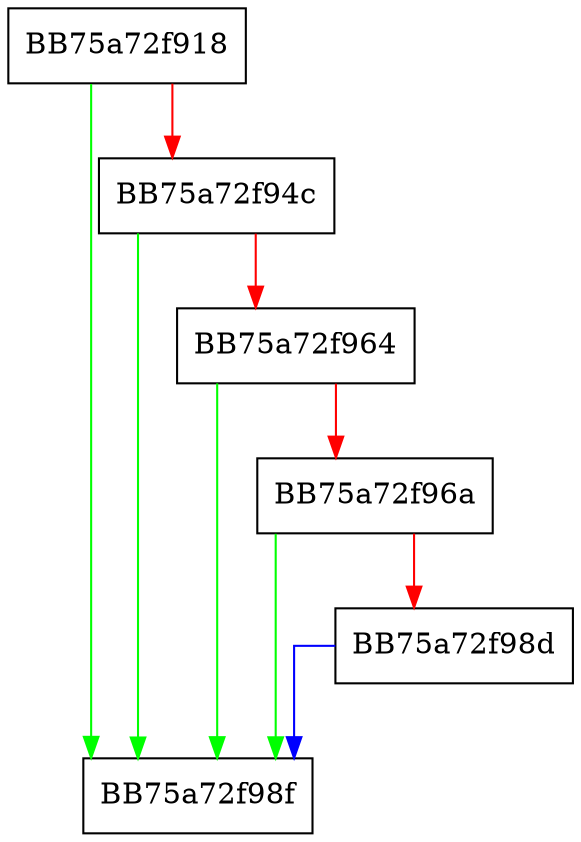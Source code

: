 digraph removeFile {
  node [shape="box"];
  graph [splines=ortho];
  BB75a72f918 -> BB75a72f98f [color="green"];
  BB75a72f918 -> BB75a72f94c [color="red"];
  BB75a72f94c -> BB75a72f98f [color="green"];
  BB75a72f94c -> BB75a72f964 [color="red"];
  BB75a72f964 -> BB75a72f98f [color="green"];
  BB75a72f964 -> BB75a72f96a [color="red"];
  BB75a72f96a -> BB75a72f98f [color="green"];
  BB75a72f96a -> BB75a72f98d [color="red"];
  BB75a72f98d -> BB75a72f98f [color="blue"];
}
